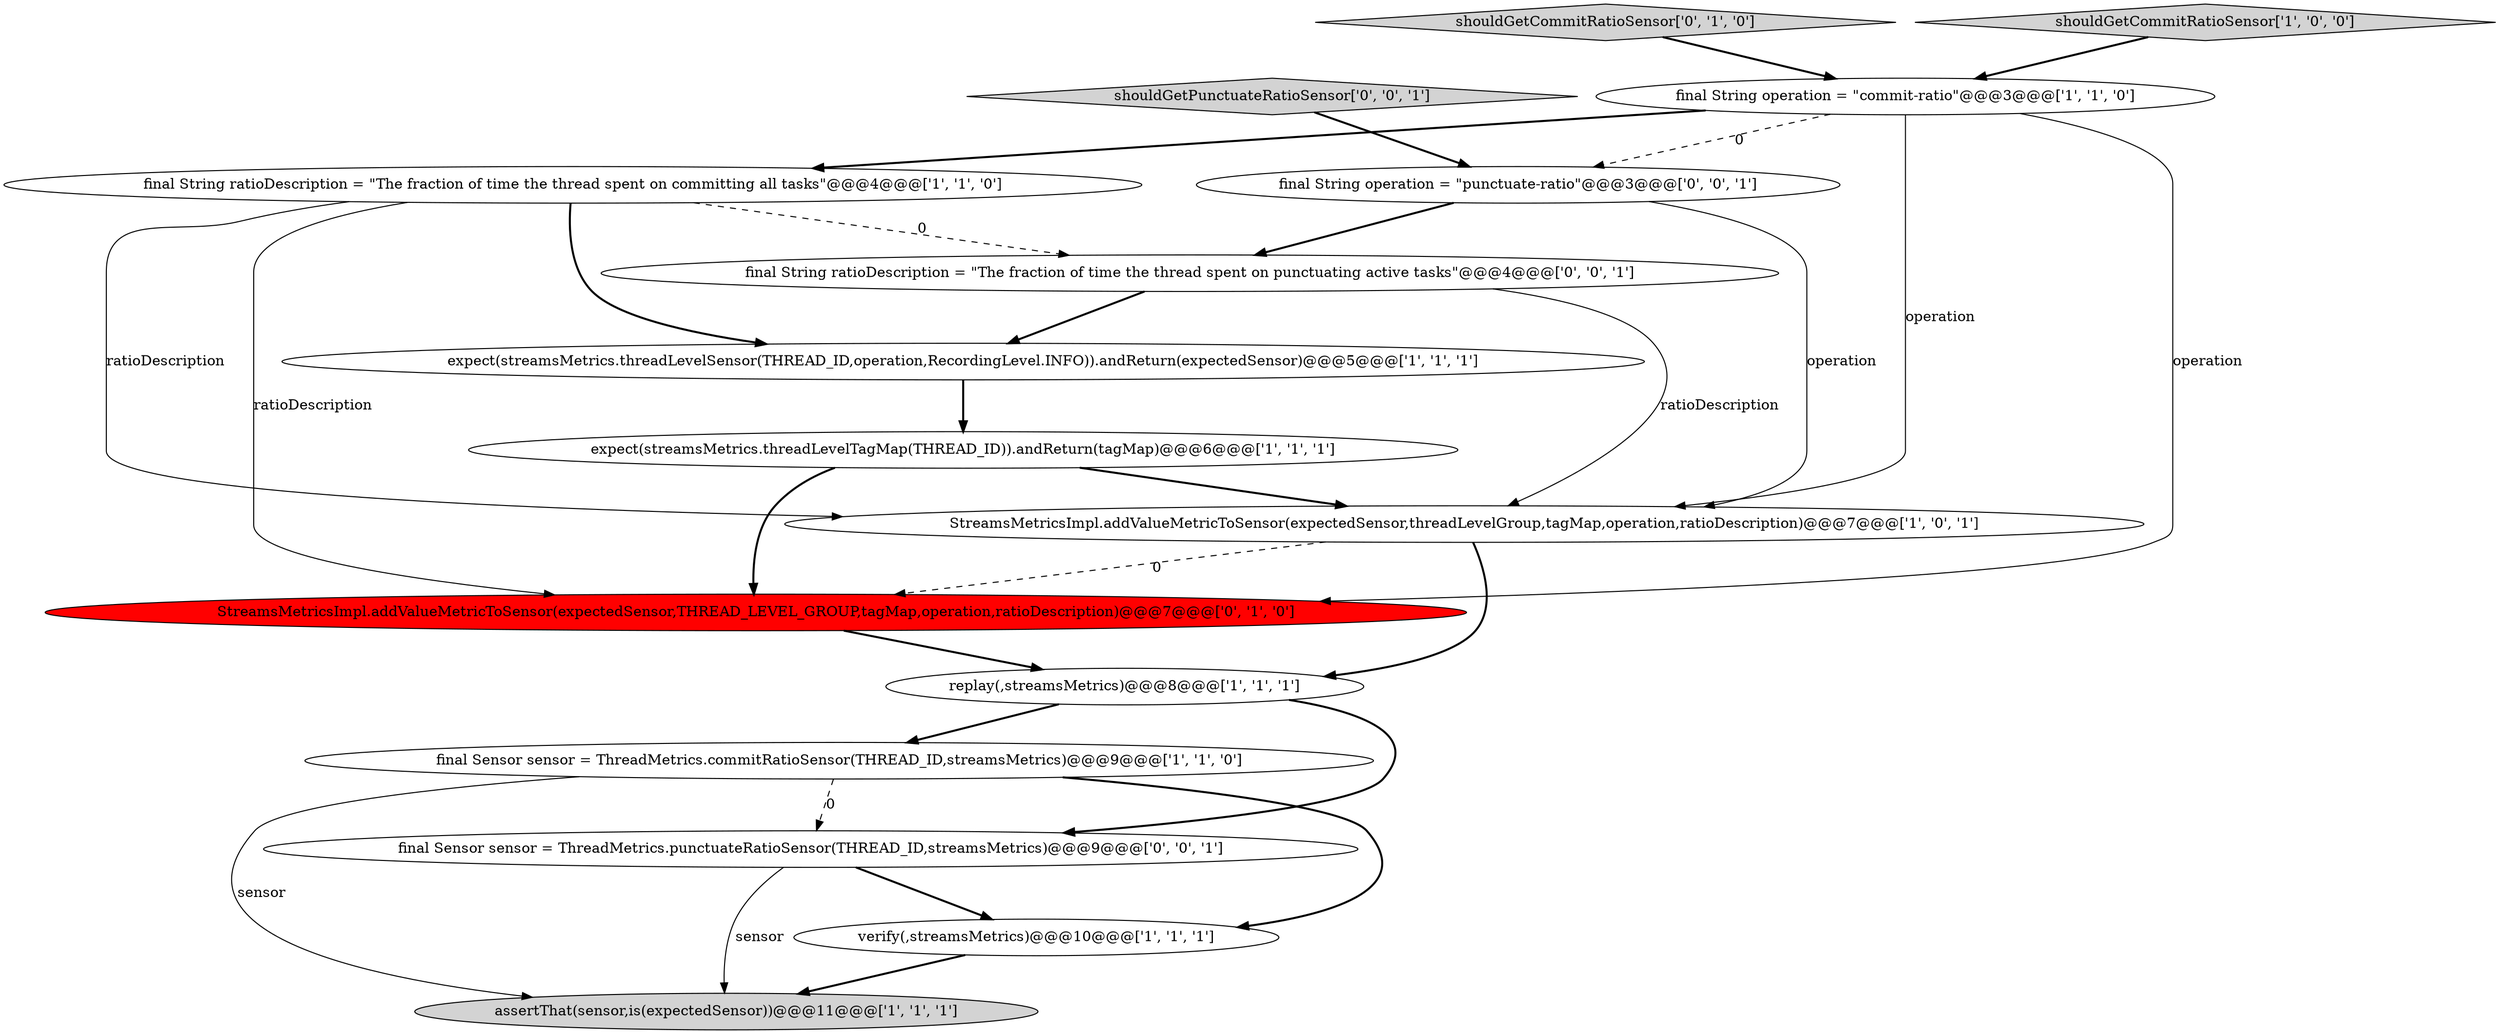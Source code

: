 digraph {
1 [style = filled, label = "final String ratioDescription = \"The fraction of time the thread spent on committing all tasks\"@@@4@@@['1', '1', '0']", fillcolor = white, shape = ellipse image = "AAA0AAABBB1BBB"];
11 [style = filled, label = "shouldGetCommitRatioSensor['0', '1', '0']", fillcolor = lightgray, shape = diamond image = "AAA0AAABBB2BBB"];
14 [style = filled, label = "final String operation = \"punctuate-ratio\"@@@3@@@['0', '0', '1']", fillcolor = white, shape = ellipse image = "AAA0AAABBB3BBB"];
7 [style = filled, label = "final Sensor sensor = ThreadMetrics.commitRatioSensor(THREAD_ID,streamsMetrics)@@@9@@@['1', '1', '0']", fillcolor = white, shape = ellipse image = "AAA0AAABBB1BBB"];
9 [style = filled, label = "expect(streamsMetrics.threadLevelSensor(THREAD_ID,operation,RecordingLevel.INFO)).andReturn(expectedSensor)@@@5@@@['1', '1', '1']", fillcolor = white, shape = ellipse image = "AAA0AAABBB1BBB"];
6 [style = filled, label = "shouldGetCommitRatioSensor['1', '0', '0']", fillcolor = lightgray, shape = diamond image = "AAA0AAABBB1BBB"];
3 [style = filled, label = "StreamsMetricsImpl.addValueMetricToSensor(expectedSensor,threadLevelGroup,tagMap,operation,ratioDescription)@@@7@@@['1', '0', '1']", fillcolor = white, shape = ellipse image = "AAA0AAABBB1BBB"];
0 [style = filled, label = "replay(,streamsMetrics)@@@8@@@['1', '1', '1']", fillcolor = white, shape = ellipse image = "AAA0AAABBB1BBB"];
5 [style = filled, label = "expect(streamsMetrics.threadLevelTagMap(THREAD_ID)).andReturn(tagMap)@@@6@@@['1', '1', '1']", fillcolor = white, shape = ellipse image = "AAA0AAABBB1BBB"];
13 [style = filled, label = "final String ratioDescription = \"The fraction of time the thread spent on punctuating active tasks\"@@@4@@@['0', '0', '1']", fillcolor = white, shape = ellipse image = "AAA0AAABBB3BBB"];
15 [style = filled, label = "shouldGetPunctuateRatioSensor['0', '0', '1']", fillcolor = lightgray, shape = diamond image = "AAA0AAABBB3BBB"];
2 [style = filled, label = "verify(,streamsMetrics)@@@10@@@['1', '1', '1']", fillcolor = white, shape = ellipse image = "AAA0AAABBB1BBB"];
10 [style = filled, label = "StreamsMetricsImpl.addValueMetricToSensor(expectedSensor,THREAD_LEVEL_GROUP,tagMap,operation,ratioDescription)@@@7@@@['0', '1', '0']", fillcolor = red, shape = ellipse image = "AAA1AAABBB2BBB"];
12 [style = filled, label = "final Sensor sensor = ThreadMetrics.punctuateRatioSensor(THREAD_ID,streamsMetrics)@@@9@@@['0', '0', '1']", fillcolor = white, shape = ellipse image = "AAA0AAABBB3BBB"];
4 [style = filled, label = "assertThat(sensor,is(expectedSensor))@@@11@@@['1', '1', '1']", fillcolor = lightgray, shape = ellipse image = "AAA0AAABBB1BBB"];
8 [style = filled, label = "final String operation = \"commit-ratio\"@@@3@@@['1', '1', '0']", fillcolor = white, shape = ellipse image = "AAA0AAABBB1BBB"];
5->3 [style = bold, label=""];
5->10 [style = bold, label=""];
15->14 [style = bold, label=""];
13->3 [style = solid, label="ratioDescription"];
0->12 [style = bold, label=""];
1->10 [style = solid, label="ratioDescription"];
8->10 [style = solid, label="operation"];
14->3 [style = solid, label="operation"];
8->14 [style = dashed, label="0"];
2->4 [style = bold, label=""];
3->0 [style = bold, label=""];
1->9 [style = bold, label=""];
0->7 [style = bold, label=""];
1->3 [style = solid, label="ratioDescription"];
1->13 [style = dashed, label="0"];
8->1 [style = bold, label=""];
12->2 [style = bold, label=""];
7->4 [style = solid, label="sensor"];
7->2 [style = bold, label=""];
10->0 [style = bold, label=""];
6->8 [style = bold, label=""];
8->3 [style = solid, label="operation"];
9->5 [style = bold, label=""];
7->12 [style = dashed, label="0"];
11->8 [style = bold, label=""];
3->10 [style = dashed, label="0"];
13->9 [style = bold, label=""];
14->13 [style = bold, label=""];
12->4 [style = solid, label="sensor"];
}

